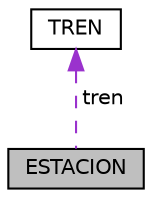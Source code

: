 digraph "ESTACION"
{
  edge [fontname="Helvetica",fontsize="10",labelfontname="Helvetica",labelfontsize="10"];
  node [fontname="Helvetica",fontsize="10",shape=record];
  Node1 [label="ESTACION",height=0.2,width=0.4,color="black", fillcolor="grey75", style="filled", fontcolor="black"];
  Node2 -> Node1 [dir="back",color="darkorchid3",fontsize="10",style="dashed",label=" tren" ,fontname="Helvetica"];
  Node2 [label="TREN",height=0.2,width=0.4,color="black", fillcolor="white", style="filled",URL="$structTREN.html"];
}
